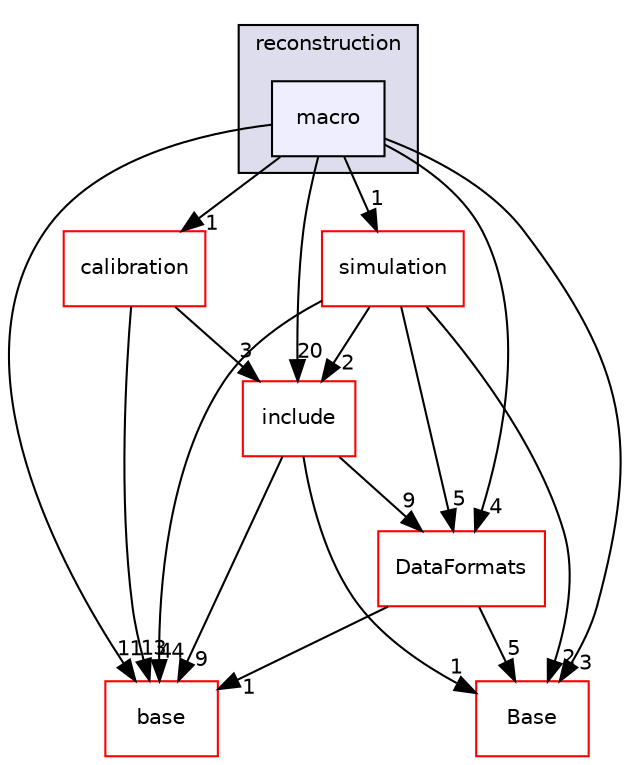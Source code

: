 digraph "/home/travis/build/AliceO2Group/AliceO2/Detectors/TPC/reconstruction/macro" {
  bgcolor=transparent;
  compound=true
  node [ fontsize="10", fontname="Helvetica"];
  edge [ labelfontsize="10", labelfontname="Helvetica"];
  subgraph clusterdir_a5de047958dd458e809773c6ffaa8478 {
    graph [ bgcolor="#ddddee", pencolor="black", label="reconstruction" fontname="Helvetica", fontsize="10", URL="dir_a5de047958dd458e809773c6ffaa8478.html"]
  dir_4cbbc7f21c16d130545e15f2205651b3 [shape=box, label="macro", style="filled", fillcolor="#eeeeff", pencolor="black", URL="dir_4cbbc7f21c16d130545e15f2205651b3.html"];
  }
  dir_7f309bec8670bb3fb666e7e061b24659 [shape=box label="simulation" color="red" URL="dir_7f309bec8670bb3fb666e7e061b24659.html"];
  dir_4995562033b321477cfe3c34a14a5189 [shape=box label="calibration" color="red" URL="dir_4995562033b321477cfe3c34a14a5189.html"];
  dir_677b030cc750909e4cd27413873678d8 [shape=box label="base" color="red" URL="dir_677b030cc750909e4cd27413873678d8.html"];
  dir_37c90836491b695b472bf98d1be8336b [shape=box label="Base" color="red" URL="dir_37c90836491b695b472bf98d1be8336b.html"];
  dir_396d171119822f66a36fe1ebf998d1a3 [shape=box label="include" color="red" URL="dir_396d171119822f66a36fe1ebf998d1a3.html"];
  dir_2171f7ec022c5423887b07c69b2f5b48 [shape=box label="DataFormats" color="red" URL="dir_2171f7ec022c5423887b07c69b2f5b48.html"];
  dir_7f309bec8670bb3fb666e7e061b24659->dir_677b030cc750909e4cd27413873678d8 [headlabel="44", labeldistance=1.5 headhref="dir_000091_000070.html"];
  dir_7f309bec8670bb3fb666e7e061b24659->dir_37c90836491b695b472bf98d1be8336b [headlabel="2", labeldistance=1.5 headhref="dir_000091_000057.html"];
  dir_7f309bec8670bb3fb666e7e061b24659->dir_396d171119822f66a36fe1ebf998d1a3 [headlabel="2", labeldistance=1.5 headhref="dir_000091_000143.html"];
  dir_7f309bec8670bb3fb666e7e061b24659->dir_2171f7ec022c5423887b07c69b2f5b48 [headlabel="5", labeldistance=1.5 headhref="dir_000091_000032.html"];
  dir_4995562033b321477cfe3c34a14a5189->dir_677b030cc750909e4cd27413873678d8 [headlabel="13", labeldistance=1.5 headhref="dir_000180_000070.html"];
  dir_4995562033b321477cfe3c34a14a5189->dir_396d171119822f66a36fe1ebf998d1a3 [headlabel="3", labeldistance=1.5 headhref="dir_000180_000143.html"];
  dir_396d171119822f66a36fe1ebf998d1a3->dir_677b030cc750909e4cd27413873678d8 [headlabel="9", labeldistance=1.5 headhref="dir_000143_000070.html"];
  dir_396d171119822f66a36fe1ebf998d1a3->dir_37c90836491b695b472bf98d1be8336b [headlabel="1", labeldistance=1.5 headhref="dir_000143_000057.html"];
  dir_396d171119822f66a36fe1ebf998d1a3->dir_2171f7ec022c5423887b07c69b2f5b48 [headlabel="9", labeldistance=1.5 headhref="dir_000143_000032.html"];
  dir_4cbbc7f21c16d130545e15f2205651b3->dir_7f309bec8670bb3fb666e7e061b24659 [headlabel="1", labeldistance=1.5 headhref="dir_000191_000091.html"];
  dir_4cbbc7f21c16d130545e15f2205651b3->dir_4995562033b321477cfe3c34a14a5189 [headlabel="1", labeldistance=1.5 headhref="dir_000191_000180.html"];
  dir_4cbbc7f21c16d130545e15f2205651b3->dir_677b030cc750909e4cd27413873678d8 [headlabel="11", labeldistance=1.5 headhref="dir_000191_000070.html"];
  dir_4cbbc7f21c16d130545e15f2205651b3->dir_37c90836491b695b472bf98d1be8336b [headlabel="3", labeldistance=1.5 headhref="dir_000191_000057.html"];
  dir_4cbbc7f21c16d130545e15f2205651b3->dir_396d171119822f66a36fe1ebf998d1a3 [headlabel="20", labeldistance=1.5 headhref="dir_000191_000143.html"];
  dir_4cbbc7f21c16d130545e15f2205651b3->dir_2171f7ec022c5423887b07c69b2f5b48 [headlabel="4", labeldistance=1.5 headhref="dir_000191_000032.html"];
  dir_2171f7ec022c5423887b07c69b2f5b48->dir_677b030cc750909e4cd27413873678d8 [headlabel="1", labeldistance=1.5 headhref="dir_000032_000070.html"];
  dir_2171f7ec022c5423887b07c69b2f5b48->dir_37c90836491b695b472bf98d1be8336b [headlabel="5", labeldistance=1.5 headhref="dir_000032_000057.html"];
}
